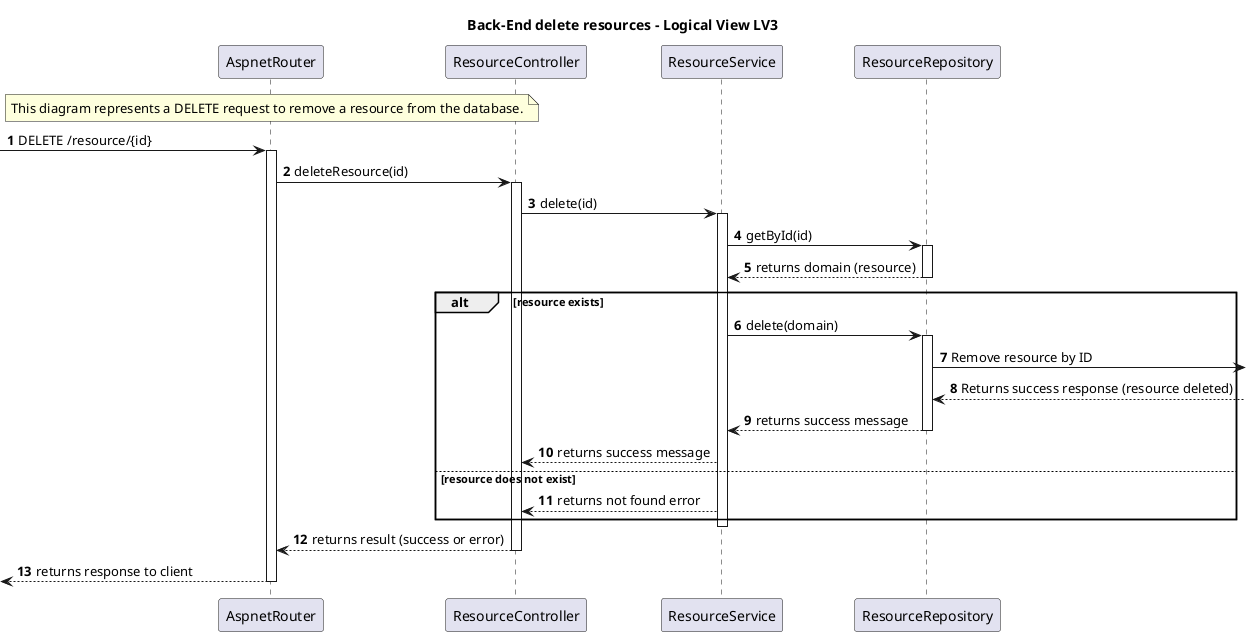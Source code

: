 ﻿@startuml
autonumber
skinparam packageStyle rect

title Back-End delete resources - Logical View LV3

participant AspnetRouter as router
participant ResourceController as ctrl
participant ResourceService as service
participant ResourceRepository as repo



note over router
This diagram represents a DELETE request to remove a resource from the database.
end note


-> router: DELETE /resource/{id}
activate router
router -> ctrl: deleteResource(id)
activate ctrl
ctrl -> service: delete(id)
activate service
service -> repo: getById(id)
activate repo

repo --> service: returns domain (resource)

deactivate repo

alt resource exists
    service -> repo: delete(domain)
    
    
    activate repo
        repo -> : Remove resource by ID
        
        repo <-- : Returns success response (resource deleted)

    repo --> service: returns success message
    deactivate repo
    service --> ctrl: returns success message
else resource does not exist
    service --> ctrl: returns not found error
end

deactivate service
ctrl --> router: returns result (success or error)

deactivate ctrl

 <-- router: returns response to client

deactivate router

@enduml
